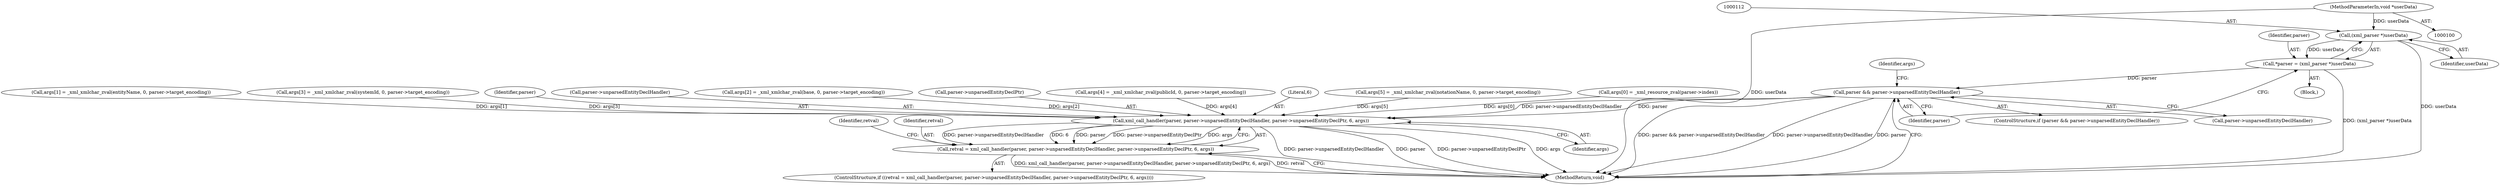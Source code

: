 digraph "0_php_dccda88f27a084bcbbb30198ace12b4e7ae961cc_7@pointer" {
"1000111" [label="(Call,(xml_parser *)userData)"];
"1000101" [label="(MethodParameterIn,void *userData)"];
"1000109" [label="(Call,*parser = (xml_parser *)userData)"];
"1000115" [label="(Call,parser && parser->unparsedEntityDeclHandler)"];
"1000184" [label="(Call,xml_call_handler(parser, parser->unparsedEntityDeclHandler, parser->unparsedEntityDeclPtr, 6, args))"];
"1000182" [label="(Call,retval = xml_call_handler(parser, parser->unparsedEntityDeclHandler, parser->unparsedEntityDeclPtr, 6, args))"];
"1000116" [label="(Identifier,parser)"];
"1000181" [label="(ControlStructure,if ((retval = xml_call_handler(parser, parser->unparsedEntityDeclHandler, parser->unparsedEntityDeclPtr, 6, args))))"];
"1000123" [label="(Call,args[0] = _xml_resource_zval(parser->index))"];
"1000131" [label="(Call,args[1] = _xml_xmlchar_zval(entityName, 0, parser->target_encoding))"];
"1000198" [label="(MethodReturn,void)"];
"1000182" [label="(Call,retval = xml_call_handler(parser, parser->unparsedEntityDeclHandler, parser->unparsedEntityDeclPtr, 6, args))"];
"1000151" [label="(Call,args[3] = _xml_xmlchar_zval(systemId, 0, parser->target_encoding))"];
"1000185" [label="(Identifier,parser)"];
"1000186" [label="(Call,parser->unparsedEntityDeclHandler)"];
"1000197" [label="(Identifier,retval)"];
"1000109" [label="(Call,*parser = (xml_parser *)userData)"];
"1000141" [label="(Call,args[2] = _xml_xmlchar_zval(base, 0, parser->target_encoding))"];
"1000193" [label="(Identifier,args)"];
"1000113" [label="(Identifier,userData)"];
"1000189" [label="(Call,parser->unparsedEntityDeclPtr)"];
"1000184" [label="(Call,xml_call_handler(parser, parser->unparsedEntityDeclHandler, parser->unparsedEntityDeclPtr, 6, args))"];
"1000115" [label="(Call,parser && parser->unparsedEntityDeclHandler)"];
"1000161" [label="(Call,args[4] = _xml_xmlchar_zval(publicId, 0, parser->target_encoding))"];
"1000114" [label="(ControlStructure,if (parser && parser->unparsedEntityDeclHandler))"];
"1000125" [label="(Identifier,args)"];
"1000101" [label="(MethodParameterIn,void *userData)"];
"1000183" [label="(Identifier,retval)"];
"1000107" [label="(Block,)"];
"1000192" [label="(Literal,6)"];
"1000111" [label="(Call,(xml_parser *)userData)"];
"1000110" [label="(Identifier,parser)"];
"1000171" [label="(Call,args[5] = _xml_xmlchar_zval(notationName, 0, parser->target_encoding))"];
"1000117" [label="(Call,parser->unparsedEntityDeclHandler)"];
"1000111" -> "1000109"  [label="AST: "];
"1000111" -> "1000113"  [label="CFG: "];
"1000112" -> "1000111"  [label="AST: "];
"1000113" -> "1000111"  [label="AST: "];
"1000109" -> "1000111"  [label="CFG: "];
"1000111" -> "1000198"  [label="DDG: userData"];
"1000111" -> "1000109"  [label="DDG: userData"];
"1000101" -> "1000111"  [label="DDG: userData"];
"1000101" -> "1000100"  [label="AST: "];
"1000101" -> "1000198"  [label="DDG: userData"];
"1000109" -> "1000107"  [label="AST: "];
"1000110" -> "1000109"  [label="AST: "];
"1000116" -> "1000109"  [label="CFG: "];
"1000109" -> "1000198"  [label="DDG: (xml_parser *)userData"];
"1000109" -> "1000115"  [label="DDG: parser"];
"1000115" -> "1000114"  [label="AST: "];
"1000115" -> "1000116"  [label="CFG: "];
"1000115" -> "1000117"  [label="CFG: "];
"1000116" -> "1000115"  [label="AST: "];
"1000117" -> "1000115"  [label="AST: "];
"1000125" -> "1000115"  [label="CFG: "];
"1000198" -> "1000115"  [label="CFG: "];
"1000115" -> "1000198"  [label="DDG: parser && parser->unparsedEntityDeclHandler"];
"1000115" -> "1000198"  [label="DDG: parser->unparsedEntityDeclHandler"];
"1000115" -> "1000198"  [label="DDG: parser"];
"1000115" -> "1000184"  [label="DDG: parser"];
"1000115" -> "1000184"  [label="DDG: parser->unparsedEntityDeclHandler"];
"1000184" -> "1000182"  [label="AST: "];
"1000184" -> "1000193"  [label="CFG: "];
"1000185" -> "1000184"  [label="AST: "];
"1000186" -> "1000184"  [label="AST: "];
"1000189" -> "1000184"  [label="AST: "];
"1000192" -> "1000184"  [label="AST: "];
"1000193" -> "1000184"  [label="AST: "];
"1000182" -> "1000184"  [label="CFG: "];
"1000184" -> "1000198"  [label="DDG: parser->unparsedEntityDeclHandler"];
"1000184" -> "1000198"  [label="DDG: parser"];
"1000184" -> "1000198"  [label="DDG: parser->unparsedEntityDeclPtr"];
"1000184" -> "1000198"  [label="DDG: args"];
"1000184" -> "1000182"  [label="DDG: parser->unparsedEntityDeclHandler"];
"1000184" -> "1000182"  [label="DDG: 6"];
"1000184" -> "1000182"  [label="DDG: parser"];
"1000184" -> "1000182"  [label="DDG: parser->unparsedEntityDeclPtr"];
"1000184" -> "1000182"  [label="DDG: args"];
"1000131" -> "1000184"  [label="DDG: args[1]"];
"1000151" -> "1000184"  [label="DDG: args[3]"];
"1000161" -> "1000184"  [label="DDG: args[4]"];
"1000123" -> "1000184"  [label="DDG: args[0]"];
"1000171" -> "1000184"  [label="DDG: args[5]"];
"1000141" -> "1000184"  [label="DDG: args[2]"];
"1000182" -> "1000181"  [label="AST: "];
"1000183" -> "1000182"  [label="AST: "];
"1000197" -> "1000182"  [label="CFG: "];
"1000198" -> "1000182"  [label="CFG: "];
"1000182" -> "1000198"  [label="DDG: xml_call_handler(parser, parser->unparsedEntityDeclHandler, parser->unparsedEntityDeclPtr, 6, args)"];
"1000182" -> "1000198"  [label="DDG: retval"];
}
